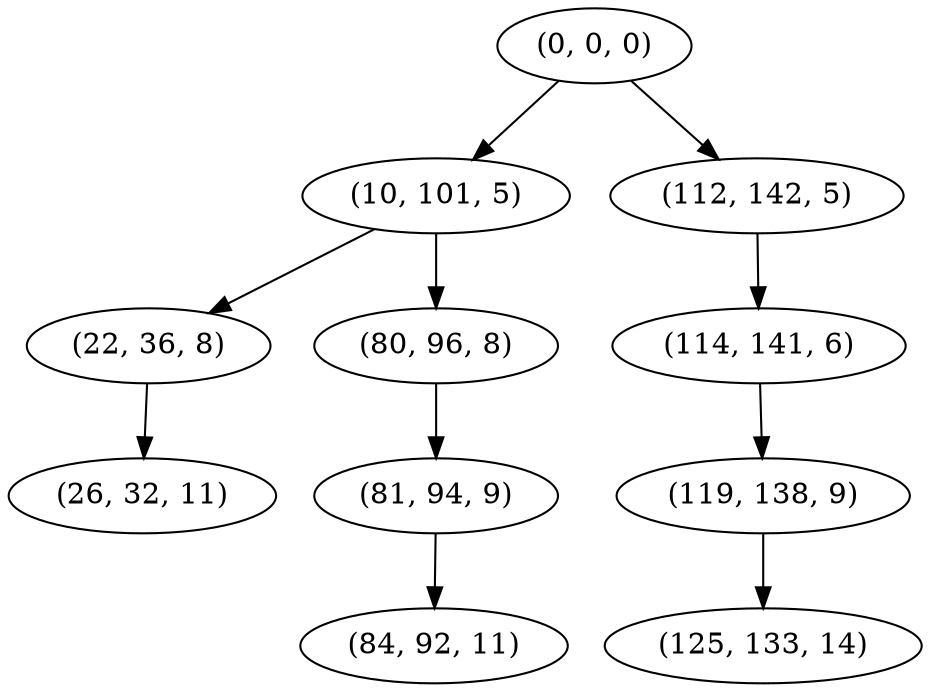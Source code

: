 digraph tree {
    "(0, 0, 0)";
    "(10, 101, 5)";
    "(22, 36, 8)";
    "(26, 32, 11)";
    "(80, 96, 8)";
    "(81, 94, 9)";
    "(84, 92, 11)";
    "(112, 142, 5)";
    "(114, 141, 6)";
    "(119, 138, 9)";
    "(125, 133, 14)";
    "(0, 0, 0)" -> "(10, 101, 5)";
    "(0, 0, 0)" -> "(112, 142, 5)";
    "(10, 101, 5)" -> "(22, 36, 8)";
    "(10, 101, 5)" -> "(80, 96, 8)";
    "(22, 36, 8)" -> "(26, 32, 11)";
    "(80, 96, 8)" -> "(81, 94, 9)";
    "(81, 94, 9)" -> "(84, 92, 11)";
    "(112, 142, 5)" -> "(114, 141, 6)";
    "(114, 141, 6)" -> "(119, 138, 9)";
    "(119, 138, 9)" -> "(125, 133, 14)";
}
